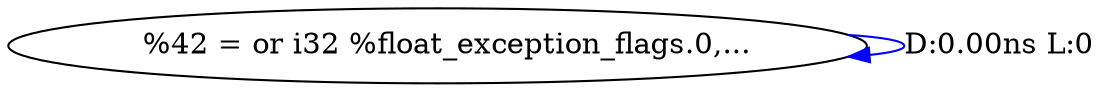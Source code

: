 digraph {
Node0x4038230[label="  %42 = or i32 %float_exception_flags.0,..."];
Node0x4038230 -> Node0x4038230[label="D:0.00ns L:0",color=blue];
}
